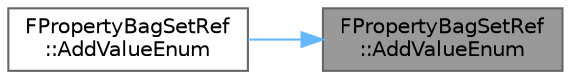 digraph "FPropertyBagSetRef::AddValueEnum"
{
 // INTERACTIVE_SVG=YES
 // LATEX_PDF_SIZE
  bgcolor="transparent";
  edge [fontname=Helvetica,fontsize=10,labelfontname=Helvetica,labelfontsize=10];
  node [fontname=Helvetica,fontsize=10,shape=box,height=0.2,width=0.4];
  rankdir="RL";
  Node1 [id="Node000001",label="FPropertyBagSetRef\l::AddValueEnum",height=0.2,width=0.4,color="gray40", fillcolor="grey60", style="filled", fontcolor="black",tooltip=" "];
  Node1 -> Node2 [id="edge1_Node000001_Node000002",dir="back",color="steelblue1",style="solid",tooltip=" "];
  Node2 [id="Node000002",label="FPropertyBagSetRef\l::AddValueEnum",height=0.2,width=0.4,color="grey40", fillcolor="white", style="filled",URL="$d7/d67/classFPropertyBagSetRef.html#a544884481acda4ad35347c2a9cffe64a",tooltip="Adds enum value specified type."];
}
